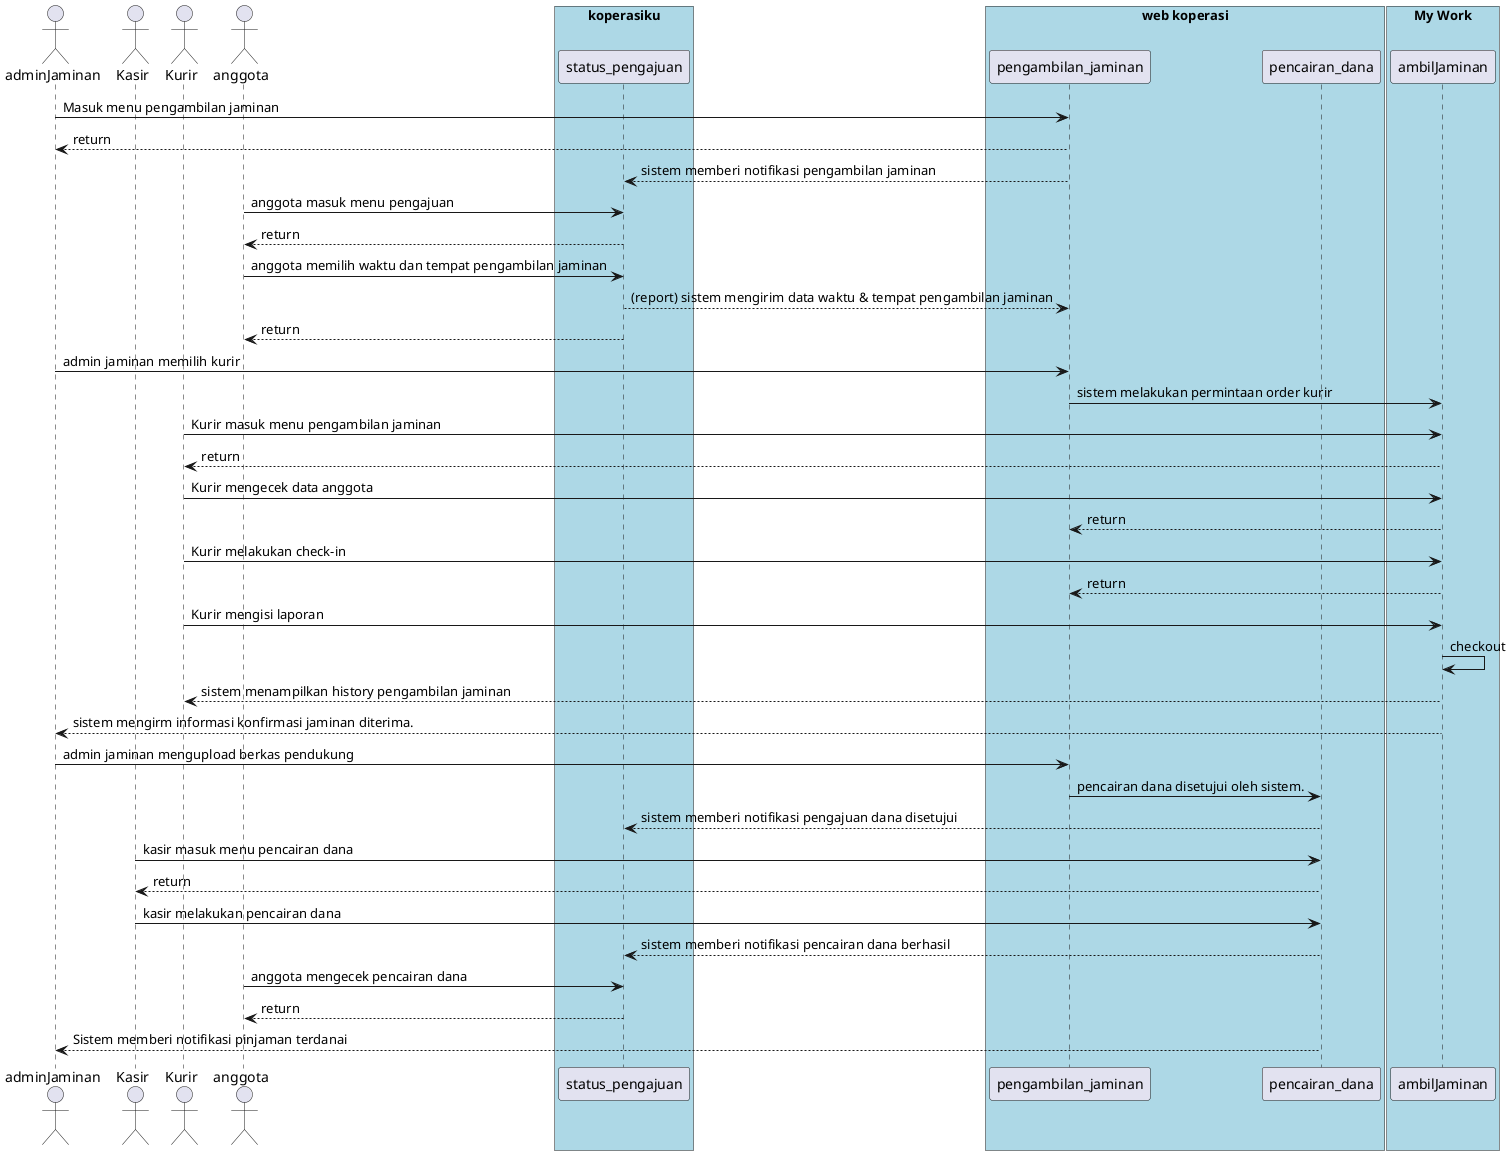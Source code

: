 @startuml pengajuan3
actor adminJaminan
actor Kasir
actor Kurir
actor anggota

box "koperasiku" #LightBlue
participant status_pengajuan
end box

box "web koperasi" #LightBlue
participant pengambilan_jaminan
participant pencairan_dana
end box

box "My Work" #LightBlue
participant ambilJaminan
end box

adminJaminan -> pengambilan_jaminan: Masuk menu pengambilan jaminan
pengambilan_jaminan --> adminJaminan: return

pengambilan_jaminan --> status_pengajuan: sistem memberi notifikasi pengambilan jaminan
anggota -> status_pengajuan: anggota masuk menu pengajuan
status_pengajuan --> anggota: return

anggota -> status_pengajuan: anggota memilih waktu dan tempat pengambilan jaminan
status_pengajuan --> pengambilan_jaminan: (report) sistem mengirim data waktu & tempat pengambilan jaminan
status_pengajuan --> anggota: return

adminJaminan -> pengambilan_jaminan: admin jaminan memilih kurir
pengambilan_jaminan -> ambilJaminan: sistem melakukan permintaan order kurir
Kurir -> ambilJaminan: Kurir masuk menu pengambilan jaminan
ambilJaminan --> Kurir: return
Kurir -> ambilJaminan: Kurir mengecek data anggota
ambilJaminan --> pengambilan_jaminan: return
Kurir -> ambilJaminan: Kurir melakukan check-in
ambilJaminan --> pengambilan_jaminan: return
Kurir -> ambilJaminan: Kurir mengisi laporan
ambilJaminan -> ambilJaminan: checkout
ambilJaminan --> Kurir: sistem menampilkan history pengambilan jaminan
ambilJaminan --> adminJaminan: sistem mengirm informasi konfirmasi jaminan diterima.

adminJaminan -> pengambilan_jaminan: admin jaminan mengupload berkas pendukung
pengambilan_jaminan -> pencairan_dana: pencairan dana disetujui oleh sistem.
pencairan_dana --> status_pengajuan: sistem memberi notifikasi pengajuan dana disetujui
Kasir -> pencairan_dana: kasir masuk menu pencairan dana
pencairan_dana --> Kasir: return
Kasir -> pencairan_dana: kasir melakukan pencairan dana
pencairan_dana --> status_pengajuan: sistem memberi notifikasi pencairan dana berhasil
anggota -> status_pengajuan: anggota mengecek pencairan dana
status_pengajuan --> anggota: return
pencairan_dana --> adminJaminan: Sistem memberi notifikasi pinjaman terdanai

@enduml